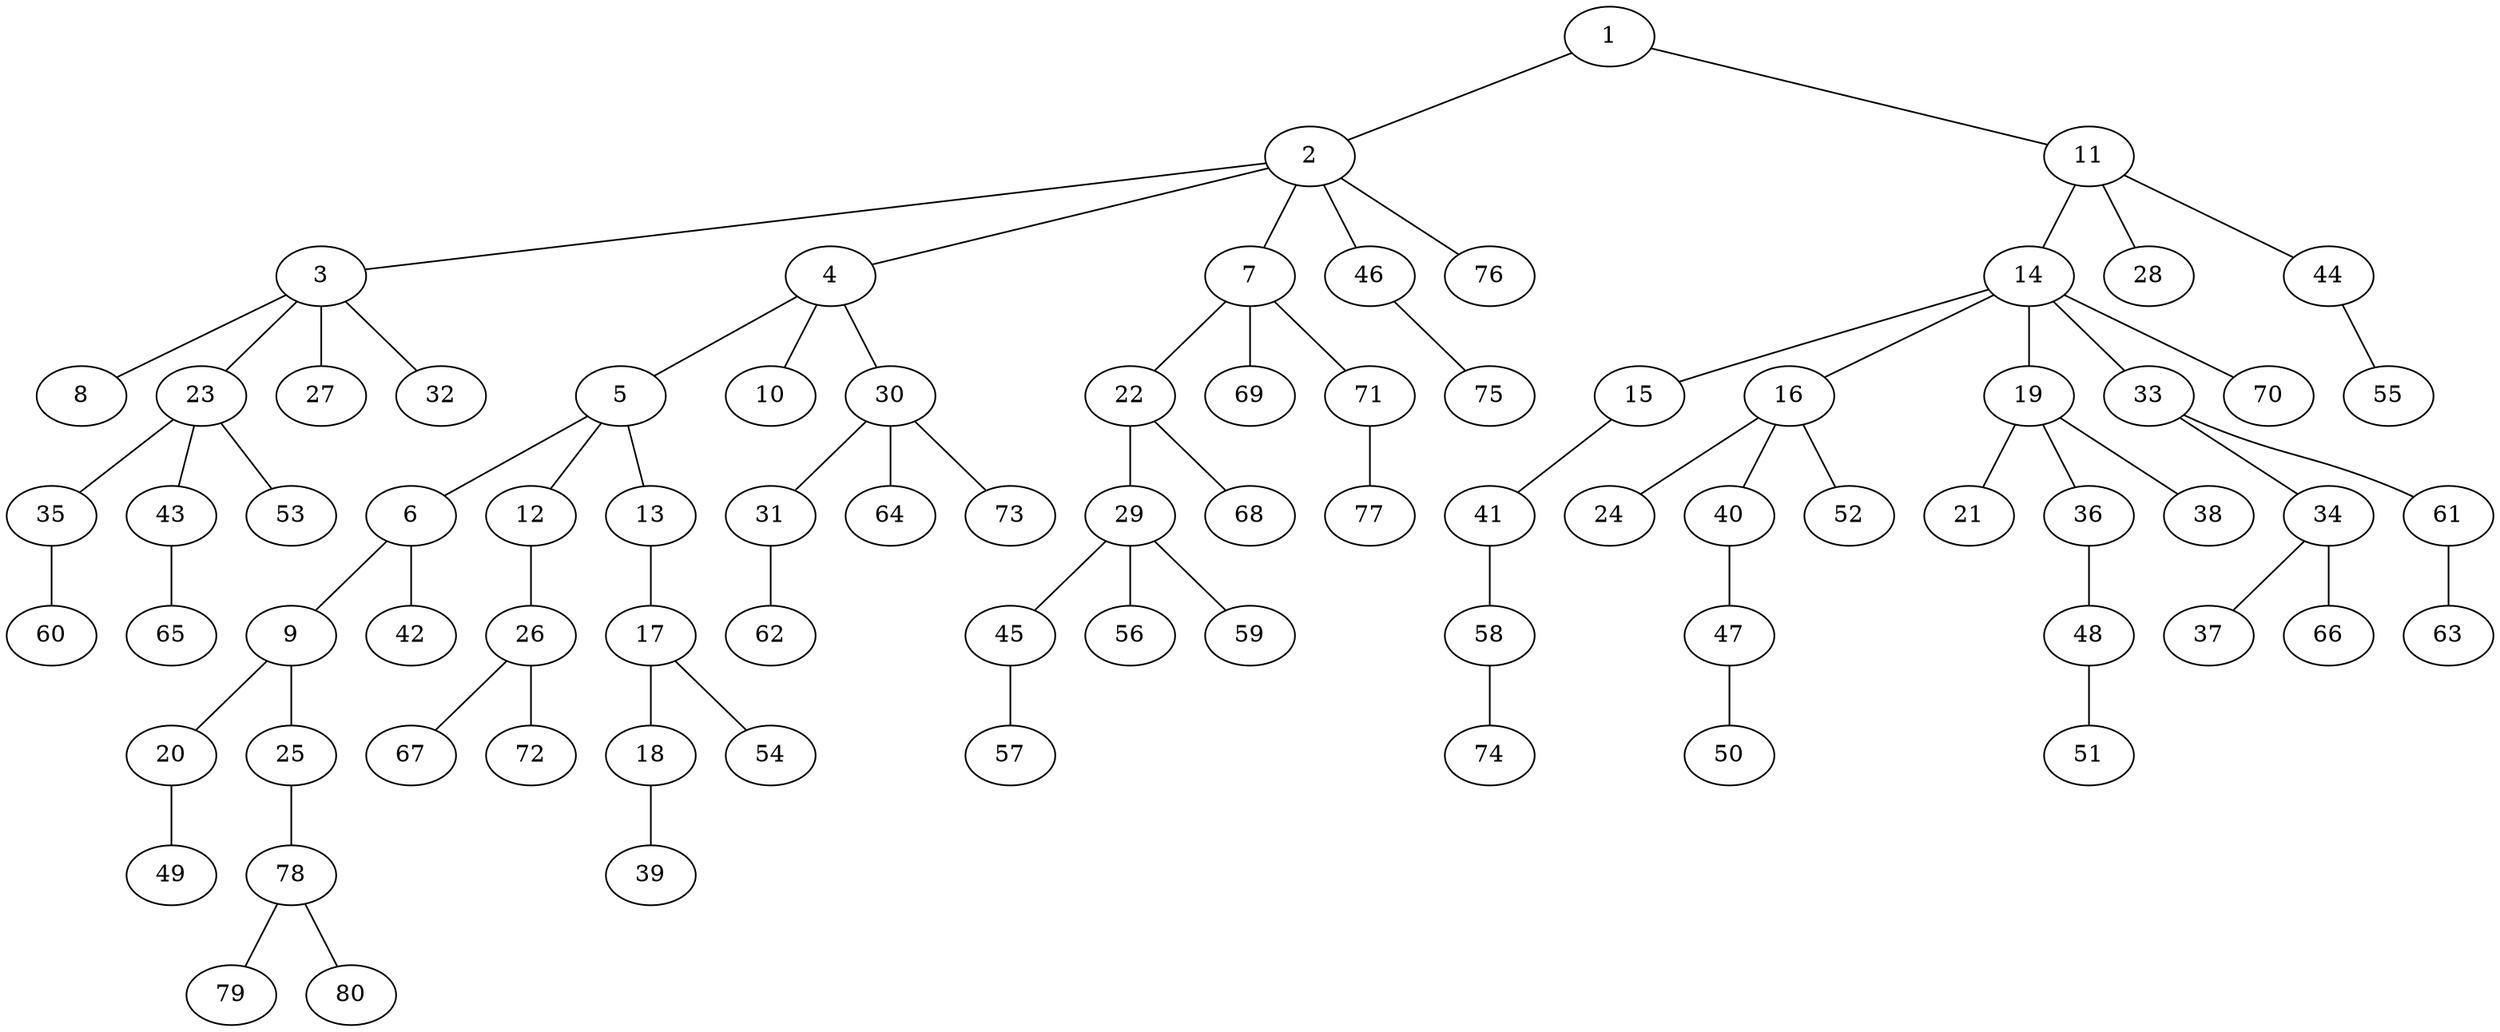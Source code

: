 graph graphname {1--2
1--11
2--3
2--4
2--7
2--46
2--76
3--8
3--23
3--27
3--32
4--5
4--10
4--30
5--6
5--12
5--13
6--9
6--42
7--22
7--69
7--71
9--20
9--25
11--14
11--28
11--44
12--26
13--17
14--15
14--16
14--19
14--33
14--70
15--41
16--24
16--40
16--52
17--18
17--54
18--39
19--21
19--36
19--38
20--49
22--29
22--68
23--35
23--43
23--53
25--78
26--67
26--72
29--45
29--56
29--59
30--31
30--64
30--73
31--62
33--34
33--61
34--37
34--66
35--60
36--48
40--47
41--58
43--65
44--55
45--57
46--75
47--50
48--51
58--74
61--63
71--77
78--79
78--80
}